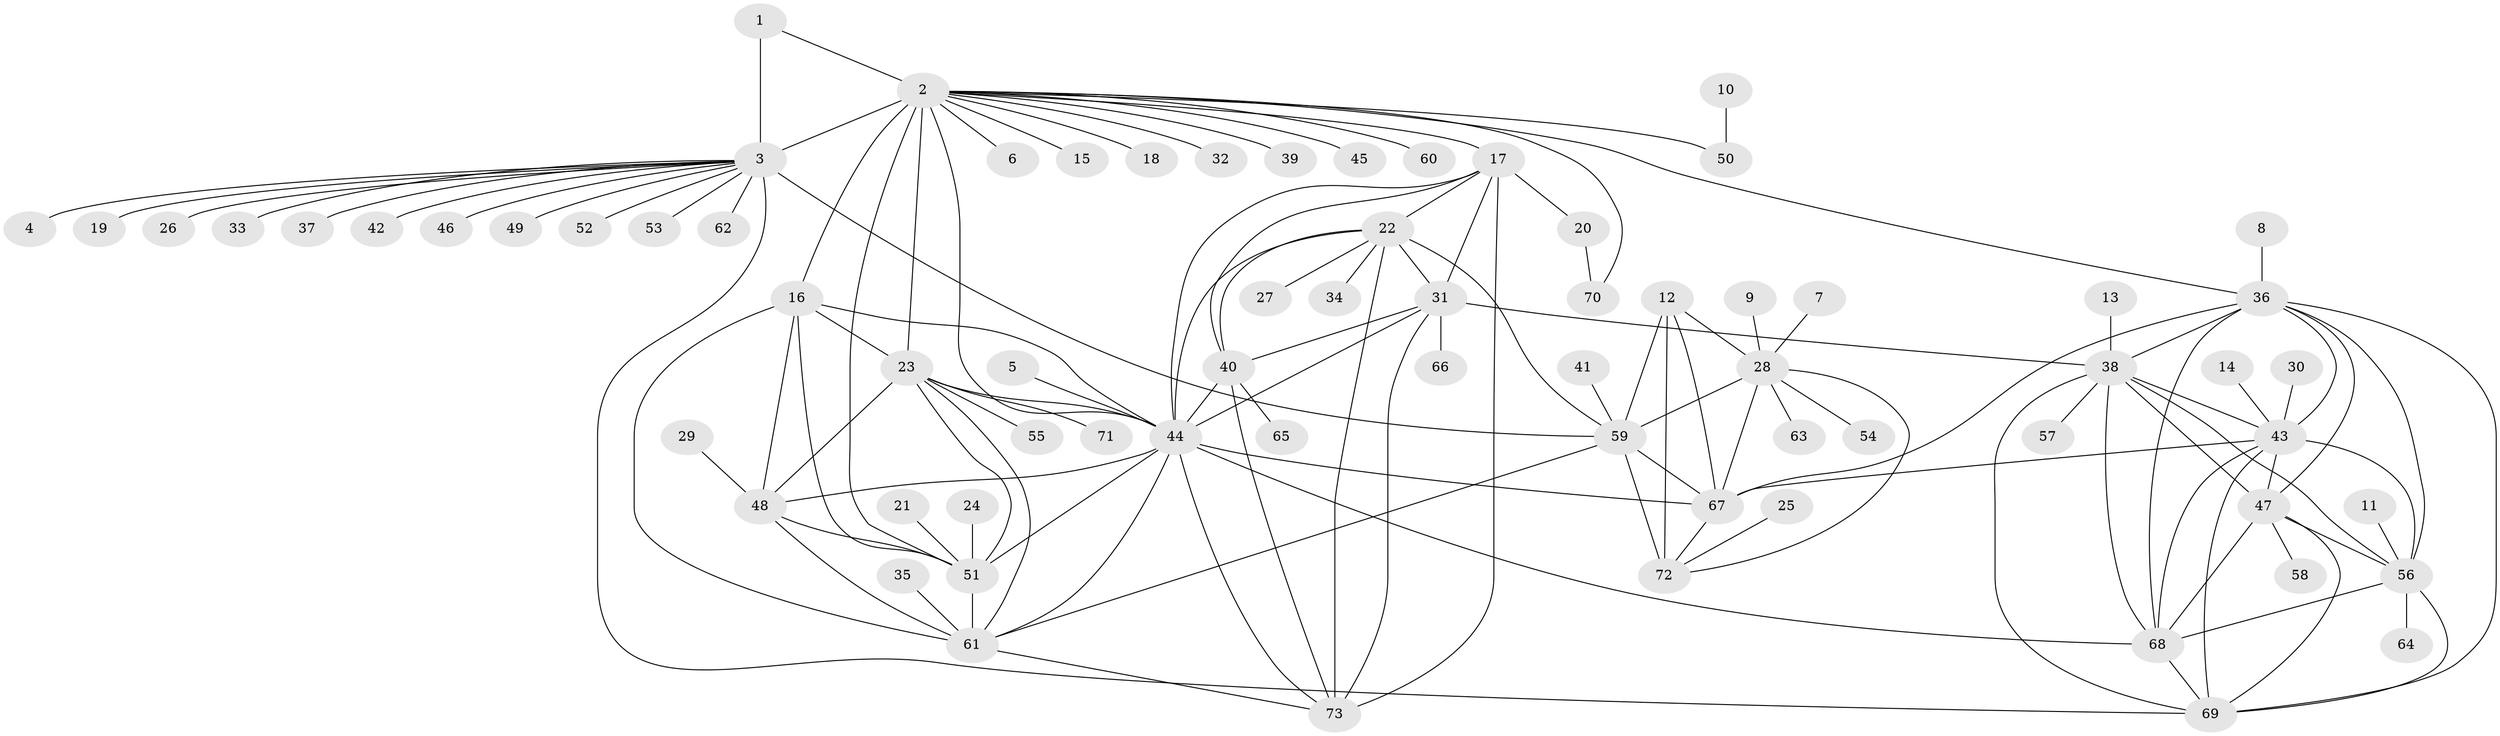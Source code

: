 // original degree distribution, {6: 0.013793103448275862, 8: 0.020689655172413793, 18: 0.006896551724137931, 12: 0.013793103448275862, 10: 0.05517241379310345, 9: 0.07586206896551724, 11: 0.020689655172413793, 7: 0.034482758620689655, 1: 0.5724137931034483, 3: 0.027586206896551724, 2: 0.14482758620689656, 4: 0.013793103448275862}
// Generated by graph-tools (version 1.1) at 2025/50/03/09/25 03:50:40]
// undirected, 73 vertices, 128 edges
graph export_dot {
graph [start="1"]
  node [color=gray90,style=filled];
  1;
  2;
  3;
  4;
  5;
  6;
  7;
  8;
  9;
  10;
  11;
  12;
  13;
  14;
  15;
  16;
  17;
  18;
  19;
  20;
  21;
  22;
  23;
  24;
  25;
  26;
  27;
  28;
  29;
  30;
  31;
  32;
  33;
  34;
  35;
  36;
  37;
  38;
  39;
  40;
  41;
  42;
  43;
  44;
  45;
  46;
  47;
  48;
  49;
  50;
  51;
  52;
  53;
  54;
  55;
  56;
  57;
  58;
  59;
  60;
  61;
  62;
  63;
  64;
  65;
  66;
  67;
  68;
  69;
  70;
  71;
  72;
  73;
  1 -- 2 [weight=2.0];
  1 -- 3 [weight=4.0];
  2 -- 3 [weight=8.0];
  2 -- 6 [weight=1.0];
  2 -- 15 [weight=1.0];
  2 -- 16 [weight=1.0];
  2 -- 17 [weight=1.0];
  2 -- 18 [weight=1.0];
  2 -- 23 [weight=2.0];
  2 -- 32 [weight=1.0];
  2 -- 36 [weight=1.0];
  2 -- 39 [weight=1.0];
  2 -- 44 [weight=1.0];
  2 -- 45 [weight=1.0];
  2 -- 50 [weight=1.0];
  2 -- 51 [weight=1.0];
  2 -- 60 [weight=1.0];
  2 -- 70 [weight=1.0];
  3 -- 4 [weight=1.0];
  3 -- 19 [weight=1.0];
  3 -- 26 [weight=1.0];
  3 -- 33 [weight=1.0];
  3 -- 37 [weight=1.0];
  3 -- 42 [weight=1.0];
  3 -- 46 [weight=1.0];
  3 -- 49 [weight=1.0];
  3 -- 52 [weight=1.0];
  3 -- 53 [weight=1.0];
  3 -- 59 [weight=1.0];
  3 -- 62 [weight=1.0];
  3 -- 69 [weight=1.0];
  5 -- 44 [weight=1.0];
  7 -- 28 [weight=1.0];
  8 -- 36 [weight=1.0];
  9 -- 28 [weight=1.0];
  10 -- 50 [weight=1.0];
  11 -- 56 [weight=1.0];
  12 -- 28 [weight=1.0];
  12 -- 59 [weight=3.0];
  12 -- 67 [weight=1.0];
  12 -- 72 [weight=1.0];
  13 -- 38 [weight=1.0];
  14 -- 43 [weight=1.0];
  16 -- 23 [weight=1.0];
  16 -- 44 [weight=1.0];
  16 -- 48 [weight=1.0];
  16 -- 51 [weight=2.0];
  16 -- 61 [weight=1.0];
  17 -- 20 [weight=1.0];
  17 -- 22 [weight=2.0];
  17 -- 31 [weight=2.0];
  17 -- 40 [weight=2.0];
  17 -- 44 [weight=2.0];
  17 -- 73 [weight=2.0];
  20 -- 70 [weight=1.0];
  21 -- 51 [weight=1.0];
  22 -- 27 [weight=1.0];
  22 -- 31 [weight=1.0];
  22 -- 34 [weight=1.0];
  22 -- 40 [weight=1.0];
  22 -- 44 [weight=1.0];
  22 -- 59 [weight=1.0];
  22 -- 73 [weight=1.0];
  23 -- 44 [weight=1.0];
  23 -- 48 [weight=1.0];
  23 -- 51 [weight=2.0];
  23 -- 55 [weight=1.0];
  23 -- 61 [weight=1.0];
  23 -- 71 [weight=1.0];
  24 -- 51 [weight=1.0];
  25 -- 72 [weight=1.0];
  28 -- 54 [weight=1.0];
  28 -- 59 [weight=3.0];
  28 -- 63 [weight=1.0];
  28 -- 67 [weight=1.0];
  28 -- 72 [weight=1.0];
  29 -- 48 [weight=1.0];
  30 -- 43 [weight=1.0];
  31 -- 38 [weight=1.0];
  31 -- 40 [weight=1.0];
  31 -- 44 [weight=1.0];
  31 -- 66 [weight=1.0];
  31 -- 73 [weight=1.0];
  35 -- 61 [weight=1.0];
  36 -- 38 [weight=1.0];
  36 -- 43 [weight=1.0];
  36 -- 47 [weight=1.0];
  36 -- 56 [weight=1.0];
  36 -- 67 [weight=1.0];
  36 -- 68 [weight=1.0];
  36 -- 69 [weight=1.0];
  38 -- 43 [weight=1.0];
  38 -- 47 [weight=1.0];
  38 -- 56 [weight=1.0];
  38 -- 57 [weight=1.0];
  38 -- 68 [weight=1.0];
  38 -- 69 [weight=1.0];
  40 -- 44 [weight=1.0];
  40 -- 65 [weight=1.0];
  40 -- 73 [weight=1.0];
  41 -- 59 [weight=1.0];
  43 -- 47 [weight=1.0];
  43 -- 56 [weight=1.0];
  43 -- 67 [weight=1.0];
  43 -- 68 [weight=1.0];
  43 -- 69 [weight=1.0];
  44 -- 48 [weight=2.0];
  44 -- 51 [weight=2.0];
  44 -- 61 [weight=1.0];
  44 -- 67 [weight=1.0];
  44 -- 68 [weight=1.0];
  44 -- 73 [weight=1.0];
  47 -- 56 [weight=1.0];
  47 -- 58 [weight=1.0];
  47 -- 68 [weight=1.0];
  47 -- 69 [weight=1.0];
  48 -- 51 [weight=2.0];
  48 -- 61 [weight=1.0];
  51 -- 61 [weight=2.0];
  56 -- 64 [weight=1.0];
  56 -- 68 [weight=1.0];
  56 -- 69 [weight=1.0];
  59 -- 61 [weight=1.0];
  59 -- 67 [weight=3.0];
  59 -- 72 [weight=3.0];
  61 -- 73 [weight=1.0];
  67 -- 72 [weight=1.0];
  68 -- 69 [weight=1.0];
}
